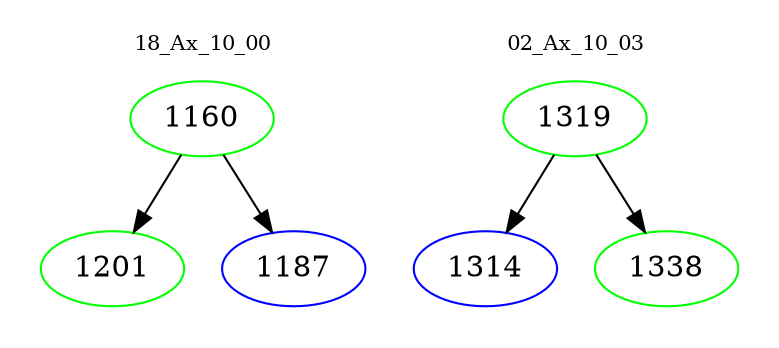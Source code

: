 digraph{
subgraph cluster_0 {
color = white
label = "18_Ax_10_00";
fontsize=10;
T0_1160 [label="1160", color="green"]
T0_1160 -> T0_1201 [color="black"]
T0_1201 [label="1201", color="green"]
T0_1160 -> T0_1187 [color="black"]
T0_1187 [label="1187", color="blue"]
}
subgraph cluster_1 {
color = white
label = "02_Ax_10_03";
fontsize=10;
T1_1319 [label="1319", color="green"]
T1_1319 -> T1_1314 [color="black"]
T1_1314 [label="1314", color="blue"]
T1_1319 -> T1_1338 [color="black"]
T1_1338 [label="1338", color="green"]
}
}
